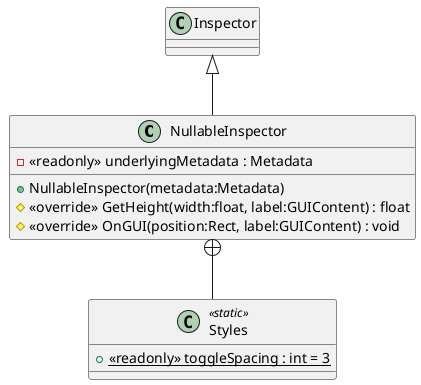 @startuml
class NullableInspector {
    + NullableInspector(metadata:Metadata)
    - <<readonly>> underlyingMetadata : Metadata
    # <<override>> GetHeight(width:float, label:GUIContent) : float
    # <<override>> OnGUI(position:Rect, label:GUIContent) : void
}
class Styles <<static>> {
    + {static} <<readonly>> toggleSpacing : int = 3
}
Inspector <|-- NullableInspector
NullableInspector +-- Styles
@enduml
